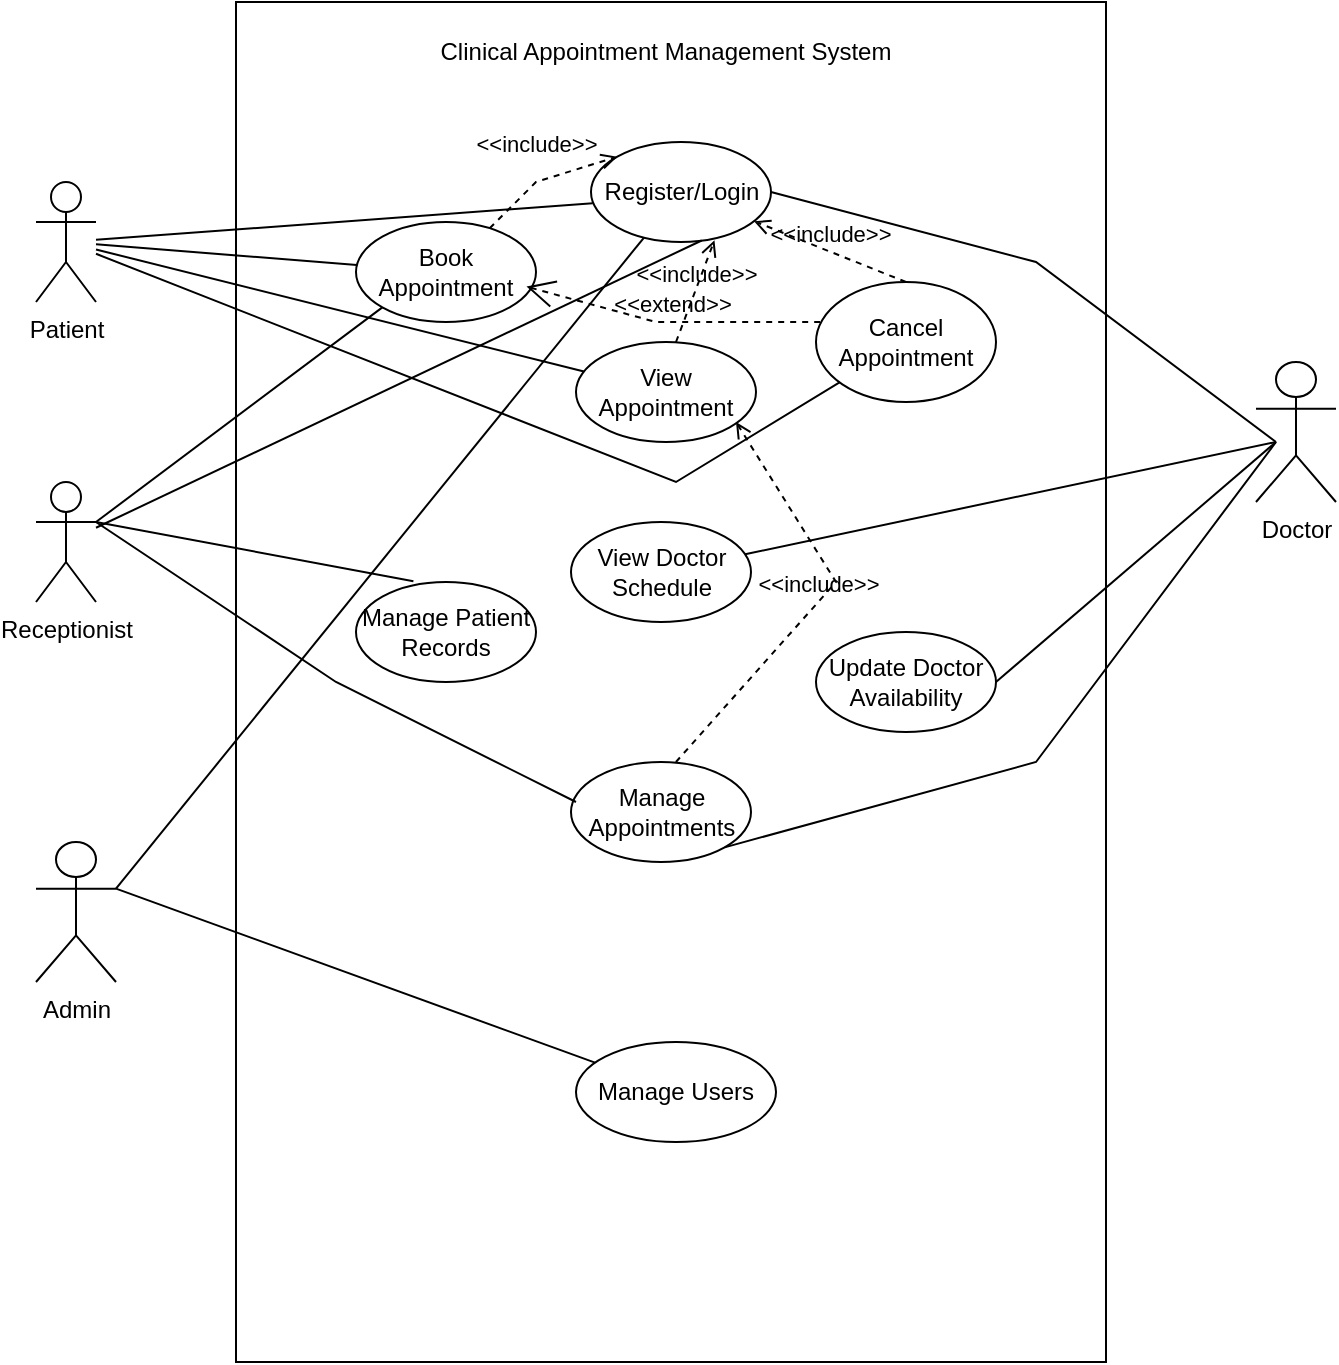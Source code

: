 <mxfile version="28.1.0">
  <diagram name="Page-1" id="b4HCNyEPYKP3RMRGw5ef">
    <mxGraphModel dx="1678" dy="825" grid="1" gridSize="10" guides="1" tooltips="1" connect="1" arrows="1" fold="1" page="1" pageScale="1" pageWidth="850" pageHeight="1100" math="0" shadow="0">
      <root>
        <mxCell id="0" />
        <mxCell id="1" parent="0" />
        <mxCell id="FKW2jo1fwJxM2Nu_Dfiw-1" value="Patient" style="shape=umlActor;verticalLabelPosition=bottom;verticalAlign=top;html=1;outlineConnect=0;" parent="1" vertex="1">
          <mxGeometry x="140" y="100" width="30" height="60" as="geometry" />
        </mxCell>
        <mxCell id="FKW2jo1fwJxM2Nu_Dfiw-2" value="Receptionist" style="shape=umlActor;verticalLabelPosition=bottom;verticalAlign=top;html=1;outlineConnect=0;" parent="1" vertex="1">
          <mxGeometry x="140" y="250" width="30" height="60" as="geometry" />
        </mxCell>
        <mxCell id="FKW2jo1fwJxM2Nu_Dfiw-3" value="Admin" style="shape=umlActor;verticalLabelPosition=bottom;verticalAlign=top;html=1;outlineConnect=0;" parent="1" vertex="1">
          <mxGeometry x="140" y="430" width="40" height="70" as="geometry" />
        </mxCell>
        <mxCell id="FKW2jo1fwJxM2Nu_Dfiw-4" value="" style="rounded=0;whiteSpace=wrap;html=1;" parent="1" vertex="1">
          <mxGeometry x="240" y="10" width="435" height="680" as="geometry" />
        </mxCell>
        <mxCell id="FKW2jo1fwJxM2Nu_Dfiw-5" value="Register/Login" style="ellipse;whiteSpace=wrap;html=1;" parent="1" vertex="1">
          <mxGeometry x="417.5" y="80" width="90" height="50" as="geometry" />
        </mxCell>
        <mxCell id="FKW2jo1fwJxM2Nu_Dfiw-6" value="&lt;span style=&quot;color: rgba(0, 0, 0, 0); font-family: monospace; font-size: 0px; text-align: start; text-wrap-mode: nowrap;&quot;&gt;%3CmxGraphModel%3E%3Croot%3E%3CmxCell%20id%3D%220%22%2F%3E%3CmxCell%20id%3D%221%22%20parent%3D%220%22%2F%3E%3CmxCell%20id%3D%222%22%20value%3D%22%22%20style%3D%22endArrow%3Dnone%3Bhtml%3D1%3Brounded%3D0%3BentryX%3D0%3BentryY%3D0.5%3BentryDx%3D0%3BentryDy%3D0%3BexitX%3D0.5%3BexitY%3D0.5%3BexitDx%3D0%3BexitDy%3D0%3BexitPerimeter%3D0%3B%22%20edge%3D%221%22%20parent%3D%221%22%3E%3CmxGeometry%20width%3D%2250%22%20height%3D%2250%22%20relative%3D%221%22%20as%3D%22geometry%22%3E%3CmxPoint%20x%3D%22155%22%20y%3D%22130%22%20as%3D%22sourcePoint%22%2F%3E%3CmxPoint%20x%3D%22375%22%20y%3D%22205%22%20as%3D%22targetPoint%22%2F%3E%3C%2FmxGeometry%3E%3C%2FmxCell%3E%3C%2Froot%3E%3C%2FmxGraphModel%3E&lt;/span&gt;&lt;span style=&quot;color: rgba(0, 0, 0, 0); font-family: monospace; font-size: 0px; text-align: start; text-wrap-mode: nowrap;&quot;&gt;%3CmxGraphModel%3E%3Croot%3E%3CmxCell%20id%3D%220%22%2F%3E%3CmxCell%20id%3D%221%22%20parent%3D%220%22%2F%3E%3CmxCell%20id%3D%222%22%20value%3D%22%22%20style%3D%22endArrow%3Dnone%3Bhtml%3D1%3Brounded%3D0%3BentryX%3D0%3BentryY%3D0.5%3BentryDx%3D0%3BentryDy%3D0%3BexitX%3D0.5%3BexitY%3D0.5%3BexitDx%3D0%3BexitDy%3D0%3BexitPerimeter%3D0%3B%22%20edge%3D%221%22%20parent%3D%221%22%3E%3CmxGeometry%20width%3D%2250%22%20height%3D%2250%22%20relative%3D%221%22%20as%3D%22geometry%22%3E%3CmxPoint%20x%3D%22155%22%20y%3D%22130%22%20as%3D%22sourcePoint%22%2F%3E%3CmxPoint%20x%3D%22375%22%20y%3D%22205%22%20as%3D%22targetPoint%22%2F%3E%3C%2FmxGeometry%3E%3C%2FmxCell%3E%3C%2Froot%3E%3C%2FmxGraphModel%3E&lt;/span&gt;Book Appointment" style="ellipse;whiteSpace=wrap;html=1;" parent="1" vertex="1">
          <mxGeometry x="300" y="120" width="90" height="50" as="geometry" />
        </mxCell>
        <mxCell id="FKW2jo1fwJxM2Nu_Dfiw-7" value="Cancel Appointment" style="ellipse;whiteSpace=wrap;html=1;" parent="1" vertex="1">
          <mxGeometry x="530" y="150" width="90" height="60" as="geometry" />
        </mxCell>
        <mxCell id="FKW2jo1fwJxM2Nu_Dfiw-24" value="View Doctor Schedule" style="ellipse;whiteSpace=wrap;html=1;" parent="1" vertex="1">
          <mxGeometry x="407.5" y="270" width="90" height="50" as="geometry" />
        </mxCell>
        <mxCell id="FKW2jo1fwJxM2Nu_Dfiw-25" value="Manage Patient Records" style="ellipse;whiteSpace=wrap;html=1;" parent="1" vertex="1">
          <mxGeometry x="300" y="300" width="90" height="50" as="geometry" />
        </mxCell>
        <mxCell id="FKW2jo1fwJxM2Nu_Dfiw-26" value="View Appointment" style="ellipse;whiteSpace=wrap;html=1;" parent="1" vertex="1">
          <mxGeometry x="410" y="180" width="90" height="50" as="geometry" />
        </mxCell>
        <mxCell id="FKW2jo1fwJxM2Nu_Dfiw-27" value="Update Doctor Availability" style="ellipse;whiteSpace=wrap;html=1;" parent="1" vertex="1">
          <mxGeometry x="530" y="325" width="90" height="50" as="geometry" />
        </mxCell>
        <mxCell id="FKW2jo1fwJxM2Nu_Dfiw-28" value="Manage Appointments" style="ellipse;whiteSpace=wrap;html=1;" parent="1" vertex="1">
          <mxGeometry x="407.5" y="390" width="90" height="50" as="geometry" />
        </mxCell>
        <mxCell id="dbwZI3TcbY7HOLetr0R5-1" value="Clinical Appointment Management System" style="text;html=1;align=center;verticalAlign=middle;whiteSpace=wrap;rounded=0;" parent="1" vertex="1">
          <mxGeometry x="335" y="20" width="240" height="30" as="geometry" />
        </mxCell>
        <mxCell id="TOviq4dreaSVOJ9qKN_Y-7" value="Doctor" style="shape=umlActor;verticalLabelPosition=bottom;verticalAlign=top;html=1;outlineConnect=0;" vertex="1" parent="1">
          <mxGeometry x="750" y="190" width="40" height="70" as="geometry" />
        </mxCell>
        <mxCell id="TOviq4dreaSVOJ9qKN_Y-8" value="Manage Users" style="ellipse;whiteSpace=wrap;html=1;" vertex="1" parent="1">
          <mxGeometry x="410" y="530" width="100" height="50" as="geometry" />
        </mxCell>
        <mxCell id="TOviq4dreaSVOJ9qKN_Y-12" value="" style="endArrow=none;html=1;rounded=0;entryX=0.01;entryY=0.612;entryDx=0;entryDy=0;entryPerimeter=0;" edge="1" parent="1" source="FKW2jo1fwJxM2Nu_Dfiw-1" target="FKW2jo1fwJxM2Nu_Dfiw-5">
          <mxGeometry width="50" height="50" relative="1" as="geometry">
            <mxPoint x="80" y="250" as="sourcePoint" />
            <mxPoint x="130" y="200" as="targetPoint" />
          </mxGeometry>
        </mxCell>
        <mxCell id="TOviq4dreaSVOJ9qKN_Y-14" value="" style="endArrow=none;html=1;rounded=0;" edge="1" parent="1" source="FKW2jo1fwJxM2Nu_Dfiw-1" target="FKW2jo1fwJxM2Nu_Dfiw-6">
          <mxGeometry width="50" height="50" relative="1" as="geometry">
            <mxPoint x="150" y="260" as="sourcePoint" />
            <mxPoint x="200" y="210" as="targetPoint" />
          </mxGeometry>
        </mxCell>
        <mxCell id="TOviq4dreaSVOJ9qKN_Y-15" value="" style="endArrow=none;html=1;rounded=0;" edge="1" parent="1" source="FKW2jo1fwJxM2Nu_Dfiw-1" target="FKW2jo1fwJxM2Nu_Dfiw-26">
          <mxGeometry width="50" height="50" relative="1" as="geometry">
            <mxPoint x="80" y="270" as="sourcePoint" />
            <mxPoint x="130" y="220" as="targetPoint" />
          </mxGeometry>
        </mxCell>
        <mxCell id="TOviq4dreaSVOJ9qKN_Y-16" value="" style="endArrow=none;html=1;rounded=0;" edge="1" parent="1" source="FKW2jo1fwJxM2Nu_Dfiw-1" target="FKW2jo1fwJxM2Nu_Dfiw-7">
          <mxGeometry width="50" height="50" relative="1" as="geometry">
            <mxPoint x="190" y="140" as="sourcePoint" />
            <mxPoint x="240" y="90" as="targetPoint" />
            <Array as="points">
              <mxPoint x="460" y="250" />
            </Array>
          </mxGeometry>
        </mxCell>
        <mxCell id="TOviq4dreaSVOJ9qKN_Y-17" value="" style="endArrow=none;html=1;rounded=0;exitX=1;exitY=0.5;exitDx=0;exitDy=0;" edge="1" parent="1" source="FKW2jo1fwJxM2Nu_Dfiw-5">
          <mxGeometry width="50" height="50" relative="1" as="geometry">
            <mxPoint x="710" y="220" as="sourcePoint" />
            <mxPoint x="760" y="230" as="targetPoint" />
            <Array as="points">
              <mxPoint x="640" y="140" />
            </Array>
          </mxGeometry>
        </mxCell>
        <mxCell id="TOviq4dreaSVOJ9qKN_Y-20" value="" style="endArrow=none;html=1;rounded=0;" edge="1" parent="1" source="FKW2jo1fwJxM2Nu_Dfiw-24">
          <mxGeometry width="50" height="50" relative="1" as="geometry">
            <mxPoint x="710" y="280" as="sourcePoint" />
            <mxPoint x="760" y="230" as="targetPoint" />
          </mxGeometry>
        </mxCell>
        <mxCell id="TOviq4dreaSVOJ9qKN_Y-21" value="" style="endArrow=none;html=1;rounded=0;" edge="1" parent="1">
          <mxGeometry width="50" height="50" relative="1" as="geometry">
            <mxPoint x="620" y="350" as="sourcePoint" />
            <mxPoint x="760" y="230" as="targetPoint" />
          </mxGeometry>
        </mxCell>
        <mxCell id="TOviq4dreaSVOJ9qKN_Y-23" value="" style="endArrow=none;html=1;rounded=0;exitX=1;exitY=1;exitDx=0;exitDy=0;" edge="1" parent="1" source="FKW2jo1fwJxM2Nu_Dfiw-28">
          <mxGeometry width="50" height="50" relative="1" as="geometry">
            <mxPoint x="710" y="350" as="sourcePoint" />
            <mxPoint x="760" y="230" as="targetPoint" />
            <Array as="points">
              <mxPoint x="640" y="390" />
            </Array>
          </mxGeometry>
        </mxCell>
        <mxCell id="TOviq4dreaSVOJ9qKN_Y-24" value="" style="endArrow=none;html=1;rounded=0;entryX=0.615;entryY=0.985;entryDx=0;entryDy=0;entryPerimeter=0;" edge="1" parent="1" source="FKW2jo1fwJxM2Nu_Dfiw-2" target="FKW2jo1fwJxM2Nu_Dfiw-5">
          <mxGeometry width="50" height="50" relative="1" as="geometry">
            <mxPoint x="170" y="300" as="sourcePoint" />
            <mxPoint x="200" y="260" as="targetPoint" />
          </mxGeometry>
        </mxCell>
        <mxCell id="TOviq4dreaSVOJ9qKN_Y-25" value="" style="endArrow=none;html=1;rounded=0;entryX=0;entryY=1;entryDx=0;entryDy=0;" edge="1" parent="1" target="FKW2jo1fwJxM2Nu_Dfiw-6">
          <mxGeometry width="50" height="50" relative="1" as="geometry">
            <mxPoint x="170" y="270" as="sourcePoint" />
            <mxPoint x="308.383" y="165.158" as="targetPoint" />
          </mxGeometry>
        </mxCell>
        <mxCell id="TOviq4dreaSVOJ9qKN_Y-26" value="" style="endArrow=none;html=1;rounded=0;entryX=0.319;entryY=-0.008;entryDx=0;entryDy=0;entryPerimeter=0;exitX=1;exitY=0.333;exitDx=0;exitDy=0;exitPerimeter=0;" edge="1" parent="1" source="FKW2jo1fwJxM2Nu_Dfiw-2" target="FKW2jo1fwJxM2Nu_Dfiw-25">
          <mxGeometry width="50" height="50" relative="1" as="geometry">
            <mxPoint x="210" y="310" as="sourcePoint" />
            <mxPoint x="260" y="260" as="targetPoint" />
          </mxGeometry>
        </mxCell>
        <mxCell id="TOviq4dreaSVOJ9qKN_Y-27" value="" style="endArrow=none;html=1;rounded=0;exitX=1;exitY=0.333;exitDx=0;exitDy=0;exitPerimeter=0;" edge="1" parent="1" source="FKW2jo1fwJxM2Nu_Dfiw-2">
          <mxGeometry width="50" height="50" relative="1" as="geometry">
            <mxPoint x="360" y="460" as="sourcePoint" />
            <mxPoint x="410" y="410" as="targetPoint" />
            <Array as="points">
              <mxPoint x="290" y="350" />
            </Array>
          </mxGeometry>
        </mxCell>
        <mxCell id="TOviq4dreaSVOJ9qKN_Y-28" value="" style="endArrow=none;html=1;rounded=0;exitX=1;exitY=0.333;exitDx=0;exitDy=0;exitPerimeter=0;" edge="1" parent="1" source="FKW2jo1fwJxM2Nu_Dfiw-3" target="FKW2jo1fwJxM2Nu_Dfiw-5">
          <mxGeometry width="50" height="50" relative="1" as="geometry">
            <mxPoint x="180" y="460" as="sourcePoint" />
            <mxPoint x="230" y="410" as="targetPoint" />
          </mxGeometry>
        </mxCell>
        <mxCell id="TOviq4dreaSVOJ9qKN_Y-36" value="" style="endArrow=none;html=1;rounded=0;exitX=1;exitY=0.333;exitDx=0;exitDy=0;exitPerimeter=0;" edge="1" parent="1" source="FKW2jo1fwJxM2Nu_Dfiw-3" target="TOviq4dreaSVOJ9qKN_Y-8">
          <mxGeometry width="50" height="50" relative="1" as="geometry">
            <mxPoint x="190" y="470" as="sourcePoint" />
            <mxPoint x="245" y="430" as="targetPoint" />
          </mxGeometry>
        </mxCell>
        <mxCell id="TOviq4dreaSVOJ9qKN_Y-38" value="&amp;lt;&amp;lt;include&amp;gt;&amp;gt;" style="edgeStyle=none;html=1;endArrow=open;verticalAlign=bottom;dashed=1;labelBackgroundColor=none;rounded=0;entryX=0;entryY=0;entryDx=0;entryDy=0;" edge="1" parent="1" source="FKW2jo1fwJxM2Nu_Dfiw-6" target="FKW2jo1fwJxM2Nu_Dfiw-5">
          <mxGeometry x="-0.052" y="10" width="160" relative="1" as="geometry">
            <mxPoint x="280" y="90" as="sourcePoint" />
            <mxPoint x="420" y="90" as="targetPoint" />
            <Array as="points">
              <mxPoint x="390" y="100" />
            </Array>
            <mxPoint as="offset" />
          </mxGeometry>
        </mxCell>
        <mxCell id="TOviq4dreaSVOJ9qKN_Y-42" value="&amp;lt;&amp;lt;include&amp;gt;&amp;gt;" style="edgeStyle=none;html=1;endArrow=open;verticalAlign=bottom;dashed=1;labelBackgroundColor=none;rounded=0;entryX=0.686;entryY=0.982;entryDx=0;entryDy=0;entryPerimeter=0;" edge="1" parent="1" target="FKW2jo1fwJxM2Nu_Dfiw-5">
          <mxGeometry width="160" relative="1" as="geometry">
            <mxPoint x="460" y="180" as="sourcePoint" />
            <mxPoint x="620" y="180" as="targetPoint" />
          </mxGeometry>
        </mxCell>
        <mxCell id="TOviq4dreaSVOJ9qKN_Y-44" value="&amp;lt;&amp;lt;include&amp;gt;&amp;gt;" style="edgeStyle=none;html=1;endArrow=open;verticalAlign=bottom;dashed=1;labelBackgroundColor=none;rounded=0;" edge="1" parent="1" target="FKW2jo1fwJxM2Nu_Dfiw-5">
          <mxGeometry width="160" relative="1" as="geometry">
            <mxPoint x="575" y="150" as="sourcePoint" />
            <mxPoint x="594" y="99" as="targetPoint" />
          </mxGeometry>
        </mxCell>
        <mxCell id="TOviq4dreaSVOJ9qKN_Y-46" value="&amp;lt;&amp;lt;extend&amp;gt;&amp;gt;" style="edgeStyle=none;html=1;startArrow=open;endArrow=none;startSize=12;verticalAlign=bottom;dashed=1;labelBackgroundColor=none;rounded=0;exitX=0.947;exitY=0.646;exitDx=0;exitDy=0;exitPerimeter=0;" edge="1" parent="1" source="FKW2jo1fwJxM2Nu_Dfiw-6">
          <mxGeometry width="160" relative="1" as="geometry">
            <mxPoint x="372.5" y="170" as="sourcePoint" />
            <mxPoint x="532.5" y="170" as="targetPoint" />
            <Array as="points">
              <mxPoint x="450" y="170" />
            </Array>
          </mxGeometry>
        </mxCell>
        <mxCell id="TOviq4dreaSVOJ9qKN_Y-47" value="&amp;lt;&amp;lt;include&amp;gt;&amp;gt;" style="edgeStyle=none;html=1;endArrow=open;verticalAlign=bottom;dashed=1;labelBackgroundColor=none;rounded=0;exitX=0.583;exitY=0;exitDx=0;exitDy=0;exitPerimeter=0;entryX=0.889;entryY=0.8;entryDx=0;entryDy=0;entryPerimeter=0;" edge="1" parent="1" source="FKW2jo1fwJxM2Nu_Dfiw-28" target="FKW2jo1fwJxM2Nu_Dfiw-26">
          <mxGeometry width="160" relative="1" as="geometry">
            <mxPoint x="450" y="330" as="sourcePoint" />
            <mxPoint x="610" y="330" as="targetPoint" />
            <Array as="points">
              <mxPoint x="540" y="300" />
            </Array>
          </mxGeometry>
        </mxCell>
      </root>
    </mxGraphModel>
  </diagram>
</mxfile>

